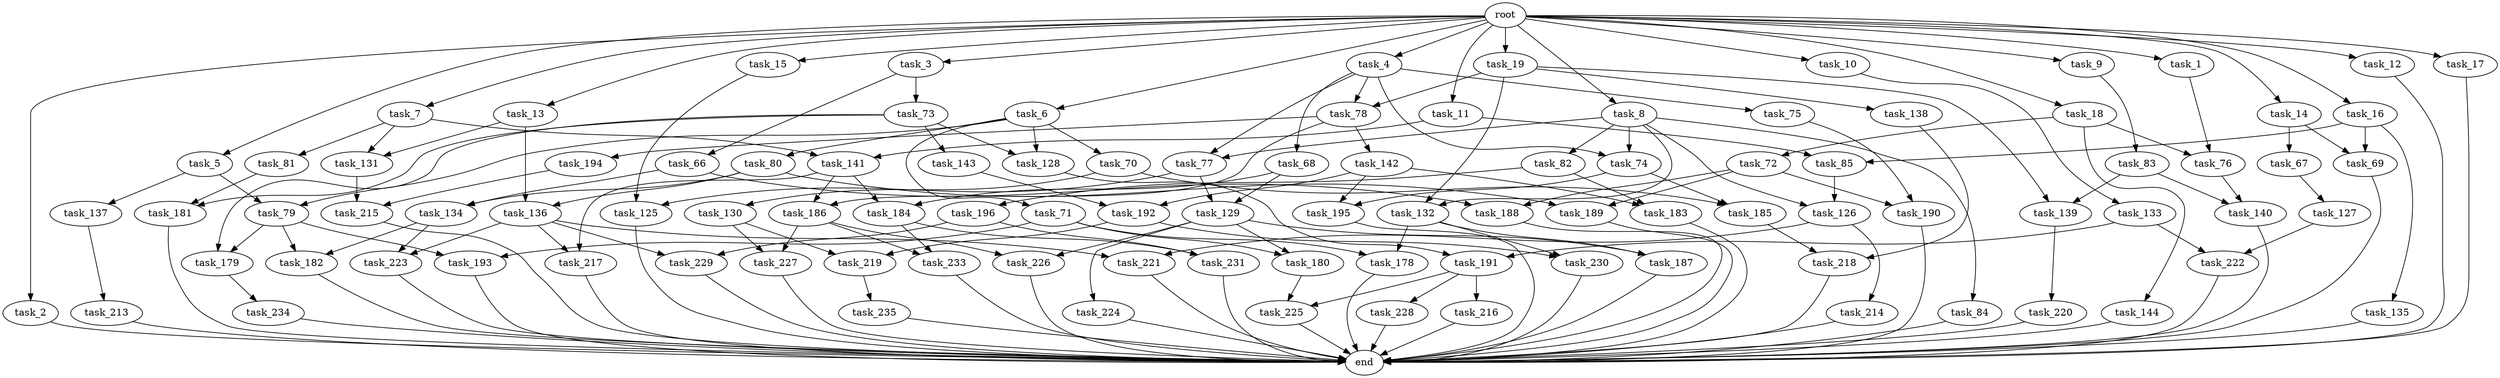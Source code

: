 digraph G {
  root [size="0.000000"];
  task_1 [size="1024.000000"];
  task_2 [size="1024.000000"];
  task_3 [size="1024.000000"];
  task_4 [size="1024.000000"];
  task_5 [size="1024.000000"];
  task_6 [size="1024.000000"];
  task_7 [size="1024.000000"];
  task_8 [size="1024.000000"];
  task_9 [size="1024.000000"];
  task_10 [size="1024.000000"];
  task_11 [size="1024.000000"];
  task_12 [size="1024.000000"];
  task_13 [size="1024.000000"];
  task_14 [size="1024.000000"];
  task_15 [size="1024.000000"];
  task_16 [size="1024.000000"];
  task_17 [size="1024.000000"];
  task_18 [size="1024.000000"];
  task_19 [size="1024.000000"];
  task_66 [size="549755813888.000000"];
  task_67 [size="309237645312.000000"];
  task_68 [size="309237645312.000000"];
  task_69 [size="1168231104512.000000"];
  task_70 [size="214748364800.000000"];
  task_71 [size="214748364800.000000"];
  task_72 [size="77309411328.000000"];
  task_73 [size="549755813888.000000"];
  task_74 [size="1005022347264.000000"];
  task_75 [size="309237645312.000000"];
  task_76 [size="386547056640.000000"];
  task_77 [size="1005022347264.000000"];
  task_78 [size="386547056640.000000"];
  task_79 [size="635655159808.000000"];
  task_80 [size="214748364800.000000"];
  task_81 [size="420906795008.000000"];
  task_82 [size="695784701952.000000"];
  task_83 [size="77309411328.000000"];
  task_84 [size="695784701952.000000"];
  task_85 [size="996432412672.000000"];
  task_125 [size="558345748480.000000"];
  task_126 [size="833223655424.000000"];
  task_127 [size="34359738368.000000"];
  task_128 [size="1073741824000.000000"];
  task_129 [size="970662608896.000000"];
  task_130 [size="214748364800.000000"];
  task_131 [size="841813590016.000000"];
  task_132 [size="773094113280.000000"];
  task_133 [size="77309411328.000000"];
  task_134 [size="1168231104512.000000"];
  task_135 [size="858993459200.000000"];
  task_136 [size="730144440320.000000"];
  task_137 [size="420906795008.000000"];
  task_138 [size="77309411328.000000"];
  task_139 [size="627065225216.000000"];
  task_140 [size="1408749273088.000000"];
  task_141 [size="558345748480.000000"];
  task_142 [size="137438953472.000000"];
  task_143 [size="858993459200.000000"];
  task_144 [size="77309411328.000000"];
  task_178 [size="584115552256.000000"];
  task_179 [size="1408749273088.000000"];
  task_180 [size="455266533376.000000"];
  task_181 [size="1279900254208.000000"];
  task_182 [size="1408749273088.000000"];
  task_183 [size="996432412672.000000"];
  task_184 [size="1245540515840.000000"];
  task_185 [size="352187318272.000000"];
  task_186 [size="833223655424.000000"];
  task_187 [size="970662608896.000000"];
  task_188 [size="1408749273088.000000"];
  task_189 [size="858993459200.000000"];
  task_190 [size="970662608896.000000"];
  task_191 [size="111669149696.000000"];
  task_192 [size="936302870528.000000"];
  task_193 [size="584115552256.000000"];
  task_194 [size="137438953472.000000"];
  task_195 [size="996432412672.000000"];
  task_196 [size="137438953472.000000"];
  task_213 [size="549755813888.000000"];
  task_214 [size="34359738368.000000"];
  task_215 [size="1005022347264.000000"];
  task_216 [size="858993459200.000000"];
  task_217 [size="1554778161152.000000"];
  task_218 [size="343597383680.000000"];
  task_219 [size="498216206336.000000"];
  task_220 [size="549755813888.000000"];
  task_221 [size="893353197568.000000"];
  task_222 [size="171798691840.000000"];
  task_223 [size="1717986918400.000000"];
  task_224 [size="420906795008.000000"];
  task_225 [size="1554778161152.000000"];
  task_226 [size="498216206336.000000"];
  task_227 [size="498216206336.000000"];
  task_228 [size="858993459200.000000"];
  task_229 [size="1073741824000.000000"];
  task_230 [size="627065225216.000000"];
  task_231 [size="429496729600.000000"];
  task_233 [size="292057776128.000000"];
  task_234 [size="858993459200.000000"];
  task_235 [size="858993459200.000000"];
  end [size="0.000000"];

  root -> task_1 [size="1.000000"];
  root -> task_2 [size="1.000000"];
  root -> task_3 [size="1.000000"];
  root -> task_4 [size="1.000000"];
  root -> task_5 [size="1.000000"];
  root -> task_6 [size="1.000000"];
  root -> task_7 [size="1.000000"];
  root -> task_8 [size="1.000000"];
  root -> task_9 [size="1.000000"];
  root -> task_10 [size="1.000000"];
  root -> task_11 [size="1.000000"];
  root -> task_12 [size="1.000000"];
  root -> task_13 [size="1.000000"];
  root -> task_14 [size="1.000000"];
  root -> task_15 [size="1.000000"];
  root -> task_16 [size="1.000000"];
  root -> task_17 [size="1.000000"];
  root -> task_18 [size="1.000000"];
  root -> task_19 [size="1.000000"];
  task_1 -> task_76 [size="301989888.000000"];
  task_2 -> end [size="1.000000"];
  task_3 -> task_66 [size="536870912.000000"];
  task_3 -> task_73 [size="536870912.000000"];
  task_4 -> task_68 [size="301989888.000000"];
  task_4 -> task_74 [size="301989888.000000"];
  task_4 -> task_75 [size="301989888.000000"];
  task_4 -> task_77 [size="301989888.000000"];
  task_4 -> task_78 [size="301989888.000000"];
  task_5 -> task_79 [size="411041792.000000"];
  task_5 -> task_137 [size="411041792.000000"];
  task_6 -> task_70 [size="209715200.000000"];
  task_6 -> task_71 [size="209715200.000000"];
  task_6 -> task_79 [size="209715200.000000"];
  task_6 -> task_80 [size="209715200.000000"];
  task_6 -> task_128 [size="209715200.000000"];
  task_7 -> task_81 [size="411041792.000000"];
  task_7 -> task_131 [size="411041792.000000"];
  task_7 -> task_141 [size="411041792.000000"];
  task_8 -> task_74 [size="679477248.000000"];
  task_8 -> task_77 [size="679477248.000000"];
  task_8 -> task_82 [size="679477248.000000"];
  task_8 -> task_84 [size="679477248.000000"];
  task_8 -> task_126 [size="679477248.000000"];
  task_8 -> task_132 [size="679477248.000000"];
  task_9 -> task_83 [size="75497472.000000"];
  task_10 -> task_133 [size="75497472.000000"];
  task_11 -> task_85 [size="134217728.000000"];
  task_11 -> task_141 [size="134217728.000000"];
  task_12 -> end [size="1.000000"];
  task_13 -> task_131 [size="411041792.000000"];
  task_13 -> task_136 [size="411041792.000000"];
  task_14 -> task_67 [size="301989888.000000"];
  task_14 -> task_69 [size="301989888.000000"];
  task_15 -> task_125 [size="134217728.000000"];
  task_16 -> task_69 [size="838860800.000000"];
  task_16 -> task_85 [size="838860800.000000"];
  task_16 -> task_135 [size="838860800.000000"];
  task_17 -> end [size="1.000000"];
  task_18 -> task_72 [size="75497472.000000"];
  task_18 -> task_76 [size="75497472.000000"];
  task_18 -> task_144 [size="75497472.000000"];
  task_19 -> task_78 [size="75497472.000000"];
  task_19 -> task_132 [size="75497472.000000"];
  task_19 -> task_138 [size="75497472.000000"];
  task_19 -> task_139 [size="75497472.000000"];
  task_66 -> task_134 [size="838860800.000000"];
  task_66 -> task_188 [size="838860800.000000"];
  task_67 -> task_127 [size="33554432.000000"];
  task_68 -> task_129 [size="536870912.000000"];
  task_68 -> task_184 [size="536870912.000000"];
  task_69 -> end [size="1.000000"];
  task_70 -> task_130 [size="209715200.000000"];
  task_70 -> task_185 [size="209715200.000000"];
  task_71 -> task_178 [size="33554432.000000"];
  task_71 -> task_180 [size="33554432.000000"];
  task_71 -> task_193 [size="33554432.000000"];
  task_72 -> task_188 [size="536870912.000000"];
  task_72 -> task_189 [size="536870912.000000"];
  task_72 -> task_190 [size="536870912.000000"];
  task_73 -> task_128 [size="838860800.000000"];
  task_73 -> task_143 [size="838860800.000000"];
  task_73 -> task_179 [size="838860800.000000"];
  task_73 -> task_181 [size="838860800.000000"];
  task_74 -> task_185 [size="134217728.000000"];
  task_74 -> task_195 [size="134217728.000000"];
  task_75 -> task_190 [size="411041792.000000"];
  task_76 -> task_140 [size="838860800.000000"];
  task_77 -> task_125 [size="411041792.000000"];
  task_77 -> task_129 [size="411041792.000000"];
  task_78 -> task_142 [size="134217728.000000"];
  task_78 -> task_186 [size="134217728.000000"];
  task_78 -> task_194 [size="134217728.000000"];
  task_79 -> task_179 [size="536870912.000000"];
  task_79 -> task_182 [size="536870912.000000"];
  task_79 -> task_193 [size="536870912.000000"];
  task_80 -> task_134 [size="301989888.000000"];
  task_80 -> task_136 [size="301989888.000000"];
  task_80 -> task_189 [size="301989888.000000"];
  task_81 -> task_181 [size="411041792.000000"];
  task_82 -> task_183 [size="134217728.000000"];
  task_82 -> task_196 [size="134217728.000000"];
  task_83 -> task_139 [size="536870912.000000"];
  task_83 -> task_140 [size="536870912.000000"];
  task_84 -> end [size="1.000000"];
  task_85 -> task_126 [size="134217728.000000"];
  task_125 -> end [size="1.000000"];
  task_126 -> task_214 [size="33554432.000000"];
  task_126 -> task_221 [size="33554432.000000"];
  task_127 -> task_222 [size="134217728.000000"];
  task_128 -> task_191 [size="75497472.000000"];
  task_129 -> task_180 [size="411041792.000000"];
  task_129 -> task_187 [size="411041792.000000"];
  task_129 -> task_224 [size="411041792.000000"];
  task_129 -> task_226 [size="411041792.000000"];
  task_130 -> task_219 [size="411041792.000000"];
  task_130 -> task_227 [size="411041792.000000"];
  task_131 -> task_215 [size="301989888.000000"];
  task_132 -> task_178 [size="536870912.000000"];
  task_132 -> task_187 [size="536870912.000000"];
  task_132 -> task_230 [size="536870912.000000"];
  task_133 -> task_191 [size="33554432.000000"];
  task_133 -> task_222 [size="33554432.000000"];
  task_134 -> task_182 [size="838860800.000000"];
  task_134 -> task_223 [size="838860800.000000"];
  task_135 -> end [size="1.000000"];
  task_136 -> task_217 [size="838860800.000000"];
  task_136 -> task_221 [size="838860800.000000"];
  task_136 -> task_223 [size="838860800.000000"];
  task_136 -> task_229 [size="838860800.000000"];
  task_137 -> task_213 [size="536870912.000000"];
  task_138 -> task_218 [size="33554432.000000"];
  task_139 -> task_220 [size="536870912.000000"];
  task_140 -> end [size="1.000000"];
  task_141 -> task_184 [size="679477248.000000"];
  task_141 -> task_186 [size="679477248.000000"];
  task_141 -> task_217 [size="679477248.000000"];
  task_142 -> task_183 [size="838860800.000000"];
  task_142 -> task_192 [size="838860800.000000"];
  task_142 -> task_195 [size="838860800.000000"];
  task_143 -> task_192 [size="75497472.000000"];
  task_144 -> end [size="1.000000"];
  task_178 -> end [size="1.000000"];
  task_179 -> task_234 [size="838860800.000000"];
  task_180 -> task_225 [size="679477248.000000"];
  task_181 -> end [size="1.000000"];
  task_182 -> end [size="1.000000"];
  task_183 -> end [size="1.000000"];
  task_184 -> task_231 [size="209715200.000000"];
  task_184 -> task_233 [size="209715200.000000"];
  task_185 -> task_218 [size="301989888.000000"];
  task_186 -> task_226 [size="75497472.000000"];
  task_186 -> task_227 [size="75497472.000000"];
  task_186 -> task_233 [size="75497472.000000"];
  task_187 -> end [size="1.000000"];
  task_188 -> end [size="1.000000"];
  task_189 -> end [size="1.000000"];
  task_190 -> end [size="1.000000"];
  task_191 -> task_216 [size="838860800.000000"];
  task_191 -> task_225 [size="838860800.000000"];
  task_191 -> task_228 [size="838860800.000000"];
  task_192 -> task_219 [size="75497472.000000"];
  task_192 -> task_230 [size="75497472.000000"];
  task_193 -> end [size="1.000000"];
  task_194 -> task_215 [size="679477248.000000"];
  task_195 -> end [size="1.000000"];
  task_196 -> task_229 [size="209715200.000000"];
  task_196 -> task_231 [size="209715200.000000"];
  task_213 -> end [size="1.000000"];
  task_214 -> end [size="1.000000"];
  task_215 -> end [size="1.000000"];
  task_216 -> end [size="1.000000"];
  task_217 -> end [size="1.000000"];
  task_218 -> end [size="1.000000"];
  task_219 -> task_235 [size="838860800.000000"];
  task_220 -> end [size="1.000000"];
  task_221 -> end [size="1.000000"];
  task_222 -> end [size="1.000000"];
  task_223 -> end [size="1.000000"];
  task_224 -> end [size="1.000000"];
  task_225 -> end [size="1.000000"];
  task_226 -> end [size="1.000000"];
  task_227 -> end [size="1.000000"];
  task_228 -> end [size="1.000000"];
  task_229 -> end [size="1.000000"];
  task_230 -> end [size="1.000000"];
  task_231 -> end [size="1.000000"];
  task_233 -> end [size="1.000000"];
  task_234 -> end [size="1.000000"];
  task_235 -> end [size="1.000000"];
}
